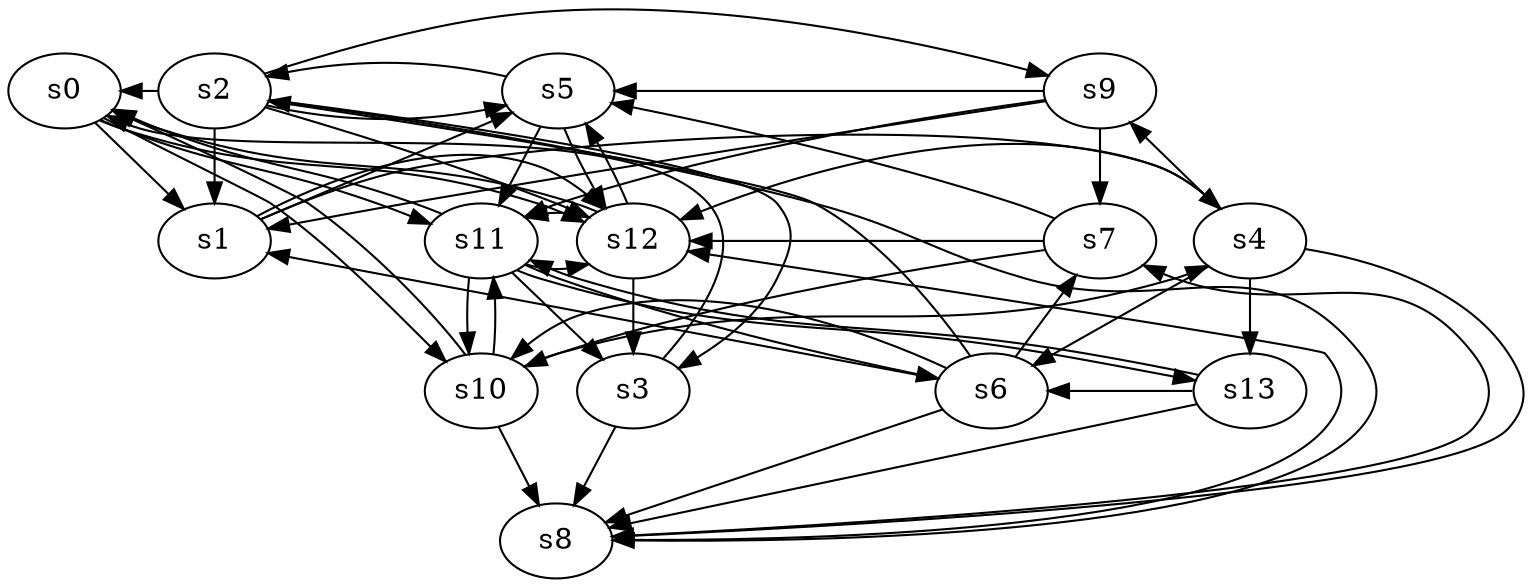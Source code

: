 digraph game_0988_complex_14 {
    s0 [name="s0", player=1];
    s1 [name="s1", player=1];
    s2 [name="s2", player=1, target=1];
    s3 [name="s3", player=1];
    s4 [name="s4", player=1];
    s5 [name="s5", player=0];
    s6 [name="s6", player=1];
    s7 [name="s7", player=0];
    s8 [name="s8", player=1];
    s9 [name="s9", player=0];
    s10 [name="s10", player=0];
    s11 [name="s11", player=1];
    s12 [name="s12", player=0];
    s13 [name="s13", player=1];

    s0 -> s1 [constraint="time % 3 == 2 && time % 5 == 3"];
    s0 -> s10 [constraint="!(time % 4 == 2)"];
    s0 -> s11 [constraint="time % 5 == 1 || time % 4 == 2"];
    s0 -> s12 [constraint="!(time % 3 == 0)"];
    s1 -> s4 [constraint="time % 2 == 0 && time % 4 == 1"];
    s1 -> s5 [constraint="time % 3 == 1 && time % 5 == 3"];
    s1 -> s12 [constraint="time % 3 == 2"];
    s2 -> s0 [constraint="time == 3 || time == 5 || time == 13 || time == 20"];
    s2 -> s1;
    s2 -> s3 [constraint="time % 6 == 0"];
    s2 -> s5 [constraint="time % 4 == 1 && time % 5 == 0"];
    s2 -> s8 [constraint="!(time % 5 == 4)"];
    s2 -> s9 [constraint="time % 3 == 1 && time % 5 == 3"];
    s2 -> s12 [constraint="time % 3 == 1 && time % 3 == 0"];
    s3 -> s0 [constraint="time % 6 == 3"];
    s3 -> s8 [constraint="time == 14 || time == 18"];
    s4 -> s6;
    s4 -> s8 [constraint="time % 4 == 2 || time % 5 == 0"];
    s4 -> s9 [constraint="!(time % 5 == 0)"];
    s4 -> s12 [constraint="time % 4 == 1 || time % 3 == 1"];
    s4 -> s13;
    s5 -> s2 [constraint="time % 5 == 2 || time % 4 == 1"];
    s5 -> s11;
    s5 -> s12;
    s6 -> s1 [constraint="time == 0 || time == 1 || time == 18 || time == 21 || time == 27"];
    s6 -> s2 [constraint="!(time % 6 == 0)"];
    s6 -> s7 [constraint="!(time % 2 == 1)"];
    s6 -> s8;
    s6 -> s10 [constraint="time % 4 == 0 && time % 5 == 2"];
    s7 -> s5 [constraint="time % 3 == 2 && time % 4 == 3"];
    s7 -> s10 [constraint="time % 3 == 1"];
    s7 -> s12 [constraint="time % 4 == 0 && time % 4 == 0"];
    s8 -> s7 [constraint="time % 3 == 0 || time % 2 == 0"];
    s8 -> s12 [constraint="time % 3 == 1 || time % 5 == 1"];
    s9 -> s1 [constraint="time % 4 == 1 || time % 4 == 0"];
    s9 -> s5 [constraint="time % 5 == 1 || time % 5 == 2"];
    s9 -> s7;
    s9 -> s11 [constraint="time % 3 == 0 && time % 4 == 1"];
    s10 -> s0 [constraint="!(time % 5 == 3)"];
    s10 -> s4 [constraint="time % 3 == 2 && time % 5 == 4"];
    s10 -> s8;
    s10 -> s11;
    s11 -> s0 [constraint="!(time % 3 == 2)"];
    s11 -> s3 [constraint="time % 3 == 0"];
    s11 -> s6 [constraint="time == 0 || time == 11 || time == 14 || time == 15 || time == 16"];
    s11 -> s10;
    s11 -> s12 [constraint="!(time % 5 == 1)"];
    s11 -> s13 [constraint="time % 8 == 5"];
    s12 -> s0 [constraint="time == 13 || time == 16 || time == 17 || time == 18 || time == 25"];
    s12 -> s3;
    s12 -> s5 [constraint="time % 5 == 1 || time % 5 == 3"];
    s12 -> s11 [constraint="time % 2 == 1 && time % 3 == 0"];
    s13 -> s6 [constraint="time % 4 == 1 || time % 2 == 0"];
    s13 -> s8 [constraint="time % 2 == 1 || time % 3 == 1"];
    s13 -> s11 [constraint="time % 7 == 1"];
}
